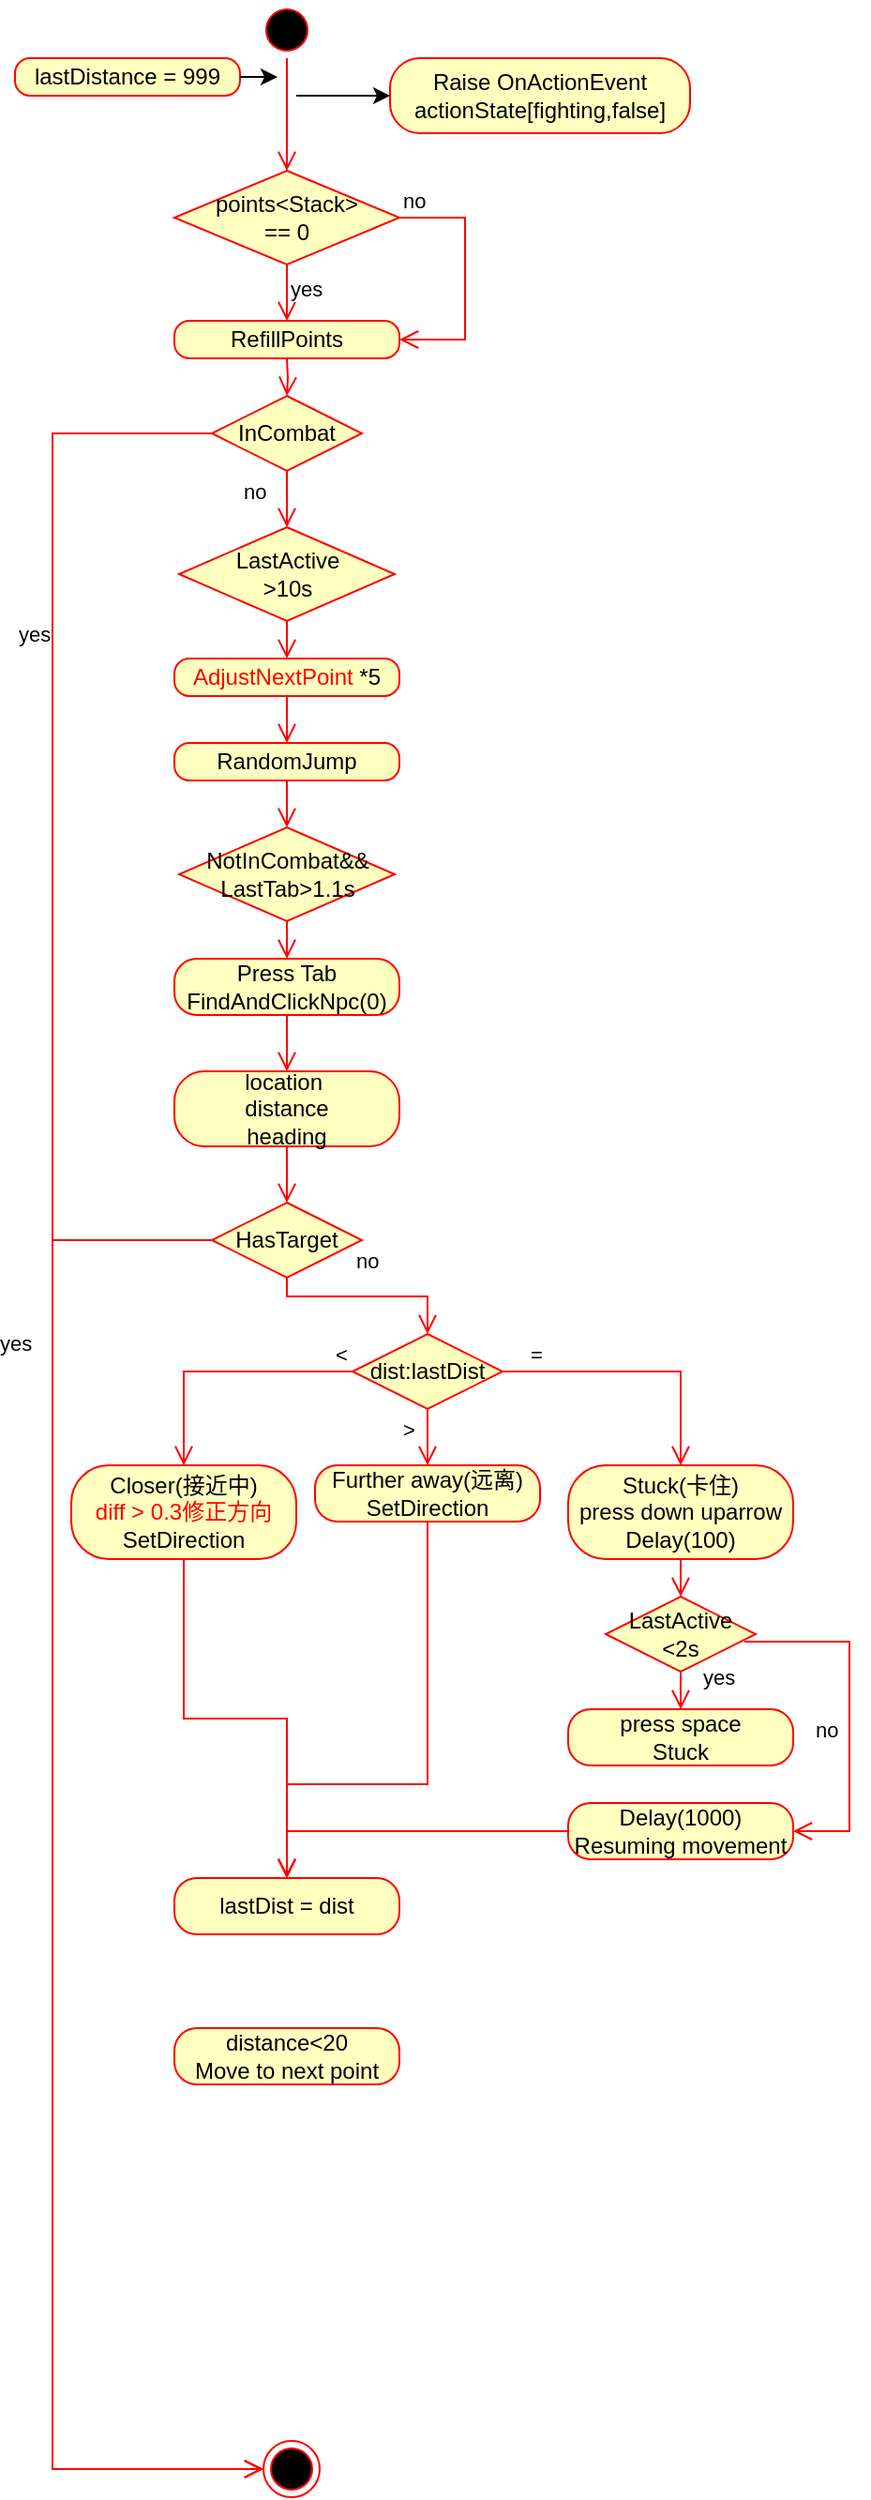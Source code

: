 <mxfile version="20.0.3" type="github">
  <diagram id="ruUxDeCmxzIVBXVWe9Fw" name="Page-1">
    <mxGraphModel dx="1422" dy="762" grid="1" gridSize="10" guides="1" tooltips="1" connect="1" arrows="1" fold="1" page="1" pageScale="1" pageWidth="827" pageHeight="1169" math="0" shadow="0">
      <root>
        <mxCell id="0" />
        <mxCell id="1" parent="0" />
        <mxCell id="CKXDi1_KfP3rtoAK7Fg_-2" value="" style="ellipse;html=1;shape=startState;fillColor=#000000;strokeColor=#ff0000;" vertex="1" parent="1">
          <mxGeometry x="140" y="10" width="30" height="30" as="geometry" />
        </mxCell>
        <mxCell id="CKXDi1_KfP3rtoAK7Fg_-3" value="" style="edgeStyle=orthogonalEdgeStyle;html=1;verticalAlign=bottom;endArrow=open;endSize=8;strokeColor=#ff0000;rounded=0;" edge="1" source="CKXDi1_KfP3rtoAK7Fg_-2" parent="1">
          <mxGeometry relative="1" as="geometry">
            <mxPoint x="155" y="100" as="targetPoint" />
          </mxGeometry>
        </mxCell>
        <mxCell id="CKXDi1_KfP3rtoAK7Fg_-5" value="Raise&amp;nbsp;OnActionEvent&lt;br&gt;actionState[fighting,false]" style="rounded=1;whiteSpace=wrap;html=1;arcSize=40;fontColor=#000000;fillColor=#ffffc0;strokeColor=#ff0000;" vertex="1" parent="1">
          <mxGeometry x="210" y="40" width="160" height="40" as="geometry" />
        </mxCell>
        <mxCell id="CKXDi1_KfP3rtoAK7Fg_-7" value="points&amp;lt;Stack&amp;gt; &lt;br&gt;== 0" style="rhombus;whiteSpace=wrap;html=1;fillColor=#ffffc0;strokeColor=#ff0000;" vertex="1" parent="1">
          <mxGeometry x="95" y="100" width="120" height="50" as="geometry" />
        </mxCell>
        <mxCell id="CKXDi1_KfP3rtoAK7Fg_-8" value="no" style="edgeStyle=orthogonalEdgeStyle;html=1;align=left;verticalAlign=bottom;endArrow=open;endSize=8;strokeColor=#ff0000;rounded=0;entryX=1;entryY=0.5;entryDx=0;entryDy=0;" edge="1" source="CKXDi1_KfP3rtoAK7Fg_-7" parent="1" target="CKXDi1_KfP3rtoAK7Fg_-10">
          <mxGeometry x="-1" relative="1" as="geometry">
            <mxPoint x="300" y="140" as="targetPoint" />
            <Array as="points">
              <mxPoint x="250" y="125" />
              <mxPoint x="250" y="190" />
            </Array>
          </mxGeometry>
        </mxCell>
        <mxCell id="CKXDi1_KfP3rtoAK7Fg_-9" value="yes" style="edgeStyle=orthogonalEdgeStyle;html=1;align=left;verticalAlign=top;endArrow=open;endSize=8;strokeColor=#ff0000;rounded=0;entryX=0.5;entryY=0;entryDx=0;entryDy=0;" edge="1" source="CKXDi1_KfP3rtoAK7Fg_-7" parent="1" target="CKXDi1_KfP3rtoAK7Fg_-10">
          <mxGeometry x="-1" relative="1" as="geometry">
            <mxPoint x="155" y="210" as="targetPoint" />
          </mxGeometry>
        </mxCell>
        <mxCell id="CKXDi1_KfP3rtoAK7Fg_-10" value="RefillPoints" style="rounded=1;whiteSpace=wrap;html=1;arcSize=40;fontColor=#000000;fillColor=#ffffc0;strokeColor=#ff0000;" vertex="1" parent="1">
          <mxGeometry x="95" y="180" width="120" height="20" as="geometry" />
        </mxCell>
        <mxCell id="CKXDi1_KfP3rtoAK7Fg_-15" value="" style="edgeStyle=orthogonalEdgeStyle;html=1;verticalAlign=bottom;endArrow=open;endSize=8;strokeColor=#ff0000;rounded=0;entryX=0.5;entryY=0;entryDx=0;entryDy=0;" edge="1" parent="1">
          <mxGeometry relative="1" as="geometry">
            <mxPoint x="155" y="220" as="targetPoint" />
            <mxPoint x="155" y="200" as="sourcePoint" />
          </mxGeometry>
        </mxCell>
        <mxCell id="CKXDi1_KfP3rtoAK7Fg_-20" value="InCombat" style="rhombus;whiteSpace=wrap;html=1;fillColor=#ffffc0;strokeColor=#ff0000;" vertex="1" parent="1">
          <mxGeometry x="115" y="220" width="80" height="40" as="geometry" />
        </mxCell>
        <mxCell id="CKXDi1_KfP3rtoAK7Fg_-21" value="no" style="edgeStyle=orthogonalEdgeStyle;html=1;align=left;verticalAlign=bottom;endArrow=open;endSize=8;strokeColor=#ff0000;rounded=0;entryX=0.5;entryY=0;entryDx=0;entryDy=0;" edge="1" source="CKXDi1_KfP3rtoAK7Fg_-20" parent="1" target="CKXDi1_KfP3rtoAK7Fg_-24">
          <mxGeometry x="0.333" y="-25" relative="1" as="geometry">
            <mxPoint x="290" y="330" as="targetPoint" />
            <Array as="points" />
            <mxPoint as="offset" />
          </mxGeometry>
        </mxCell>
        <mxCell id="CKXDi1_KfP3rtoAK7Fg_-22" value="yes" style="edgeStyle=orthogonalEdgeStyle;html=1;align=left;verticalAlign=top;endArrow=open;endSize=8;strokeColor=#ff0000;rounded=0;" edge="1" source="CKXDi1_KfP3rtoAK7Fg_-20" parent="1" target="CKXDi1_KfP3rtoAK7Fg_-23">
          <mxGeometry x="-0.69" y="-28" relative="1" as="geometry">
            <mxPoint x="50" y="230" as="targetPoint" />
            <Array as="points">
              <mxPoint x="30" y="240" />
              <mxPoint x="30" y="1325" />
            </Array>
            <mxPoint x="8" y="-20" as="offset" />
          </mxGeometry>
        </mxCell>
        <mxCell id="CKXDi1_KfP3rtoAK7Fg_-23" value="" style="ellipse;html=1;shape=endState;fillColor=#000000;strokeColor=#ff0000;" vertex="1" parent="1">
          <mxGeometry x="142.5" y="1310" width="30" height="30" as="geometry" />
        </mxCell>
        <mxCell id="CKXDi1_KfP3rtoAK7Fg_-24" value="LastActive&lt;br&gt;&amp;gt;10s" style="rhombus;whiteSpace=wrap;html=1;fillColor=#ffffc0;strokeColor=#ff0000;" vertex="1" parent="1">
          <mxGeometry x="97.5" y="290" width="115" height="50" as="geometry" />
        </mxCell>
        <mxCell id="CKXDi1_KfP3rtoAK7Fg_-27" value="&lt;font color=&quot;#ff0000&quot;&gt;AdjustNextPoint&lt;/font&gt; *5" style="rounded=1;whiteSpace=wrap;html=1;arcSize=40;fontColor=#000000;fillColor=#ffffc0;strokeColor=#ff0000;" vertex="1" parent="1">
          <mxGeometry x="95" y="360" width="120" height="20" as="geometry" />
        </mxCell>
        <mxCell id="CKXDi1_KfP3rtoAK7Fg_-28" value="" style="edgeStyle=orthogonalEdgeStyle;html=1;verticalAlign=bottom;endArrow=open;endSize=8;strokeColor=#ff0000;rounded=0;entryX=0.5;entryY=0;entryDx=0;entryDy=0;exitX=0.5;exitY=1;exitDx=0;exitDy=0;" edge="1" parent="1" source="CKXDi1_KfP3rtoAK7Fg_-24" target="CKXDi1_KfP3rtoAK7Fg_-27">
          <mxGeometry relative="1" as="geometry">
            <mxPoint x="165" y="230" as="targetPoint" />
            <mxPoint x="165" y="210" as="sourcePoint" />
          </mxGeometry>
        </mxCell>
        <mxCell id="CKXDi1_KfP3rtoAK7Fg_-29" value="RandomJump" style="rounded=1;whiteSpace=wrap;html=1;arcSize=40;fontColor=#000000;fillColor=#ffffc0;strokeColor=#ff0000;" vertex="1" parent="1">
          <mxGeometry x="95" y="405" width="120" height="20" as="geometry" />
        </mxCell>
        <mxCell id="CKXDi1_KfP3rtoAK7Fg_-30" value="" style="edgeStyle=orthogonalEdgeStyle;html=1;verticalAlign=bottom;endArrow=open;endSize=8;strokeColor=#ff0000;rounded=0;entryX=0.5;entryY=0;entryDx=0;entryDy=0;exitX=0.5;exitY=1;exitDx=0;exitDy=0;" edge="1" parent="1" source="CKXDi1_KfP3rtoAK7Fg_-27" target="CKXDi1_KfP3rtoAK7Fg_-29">
          <mxGeometry relative="1" as="geometry">
            <mxPoint x="165" y="370" as="targetPoint" />
            <mxPoint x="165" y="350" as="sourcePoint" />
          </mxGeometry>
        </mxCell>
        <mxCell id="CKXDi1_KfP3rtoAK7Fg_-31" value="NotInCombat&amp;amp;&amp;amp;&lt;br&gt;LastTab&amp;gt;1.1s" style="rhombus;whiteSpace=wrap;html=1;fillColor=#ffffc0;strokeColor=#ff0000;" vertex="1" parent="1">
          <mxGeometry x="97.5" y="450" width="115" height="50" as="geometry" />
        </mxCell>
        <mxCell id="CKXDi1_KfP3rtoAK7Fg_-32" value="Press Tab&lt;br&gt;FindAndClickNpc(0)" style="rounded=1;whiteSpace=wrap;html=1;arcSize=40;fontColor=#000000;fillColor=#ffffc0;strokeColor=#ff0000;" vertex="1" parent="1">
          <mxGeometry x="95" y="520" width="120" height="30" as="geometry" />
        </mxCell>
        <mxCell id="CKXDi1_KfP3rtoAK7Fg_-33" value="" style="edgeStyle=orthogonalEdgeStyle;html=1;verticalAlign=bottom;endArrow=open;endSize=8;strokeColor=#ff0000;rounded=0;entryX=0.5;entryY=0;entryDx=0;entryDy=0;exitX=0.5;exitY=1;exitDx=0;exitDy=0;" edge="1" parent="1" source="CKXDi1_KfP3rtoAK7Fg_-29" target="CKXDi1_KfP3rtoAK7Fg_-31">
          <mxGeometry relative="1" as="geometry">
            <mxPoint x="165" y="415" as="targetPoint" />
            <mxPoint x="165" y="390" as="sourcePoint" />
          </mxGeometry>
        </mxCell>
        <mxCell id="CKXDi1_KfP3rtoAK7Fg_-34" value="" style="edgeStyle=orthogonalEdgeStyle;html=1;verticalAlign=bottom;endArrow=open;endSize=8;strokeColor=#ff0000;rounded=0;entryX=0.5;entryY=0;entryDx=0;entryDy=0;exitX=0.5;exitY=1;exitDx=0;exitDy=0;" edge="1" parent="1" source="CKXDi1_KfP3rtoAK7Fg_-31" target="CKXDi1_KfP3rtoAK7Fg_-32">
          <mxGeometry relative="1" as="geometry">
            <mxPoint x="175" y="425" as="targetPoint" />
            <mxPoint x="175" y="400" as="sourcePoint" />
          </mxGeometry>
        </mxCell>
        <mxCell id="CKXDi1_KfP3rtoAK7Fg_-35" value="HasTarget" style="rhombus;whiteSpace=wrap;html=1;fillColor=#ffffc0;strokeColor=#ff0000;" vertex="1" parent="1">
          <mxGeometry x="115" y="650" width="80" height="40" as="geometry" />
        </mxCell>
        <mxCell id="CKXDi1_KfP3rtoAK7Fg_-36" value="yes" style="edgeStyle=orthogonalEdgeStyle;html=1;align=left;verticalAlign=top;endArrow=open;endSize=8;strokeColor=#ff0000;rounded=0;exitX=0;exitY=0.5;exitDx=0;exitDy=0;entryX=0;entryY=0.5;entryDx=0;entryDy=0;" edge="1" parent="1" source="CKXDi1_KfP3rtoAK7Fg_-35" target="CKXDi1_KfP3rtoAK7Fg_-23">
          <mxGeometry x="-0.703" y="-30" relative="1" as="geometry">
            <mxPoint x="140" y="805" as="targetPoint" />
            <mxPoint x="125" y="250" as="sourcePoint" />
            <Array as="points">
              <mxPoint x="30" y="670" />
              <mxPoint x="30" y="1325" />
            </Array>
            <mxPoint as="offset" />
          </mxGeometry>
        </mxCell>
        <mxCell id="CKXDi1_KfP3rtoAK7Fg_-37" value="no" style="edgeStyle=orthogonalEdgeStyle;html=1;align=left;verticalAlign=bottom;endArrow=open;endSize=8;strokeColor=#ff0000;rounded=0;exitX=0.5;exitY=1;exitDx=0;exitDy=0;entryX=0.5;entryY=0;entryDx=0;entryDy=0;" edge="1" parent="1" source="CKXDi1_KfP3rtoAK7Fg_-35" target="CKXDi1_KfP3rtoAK7Fg_-47">
          <mxGeometry x="-0.143" y="10" relative="1" as="geometry">
            <mxPoint x="230" y="710" as="targetPoint" />
            <mxPoint x="225" y="135" as="sourcePoint" />
            <Array as="points">
              <mxPoint x="155" y="700" />
              <mxPoint x="230" y="700" />
            </Array>
            <mxPoint as="offset" />
          </mxGeometry>
        </mxCell>
        <mxCell id="CKXDi1_KfP3rtoAK7Fg_-38" value="location&amp;nbsp;&lt;br&gt;distance&lt;br&gt;heading" style="rounded=1;whiteSpace=wrap;html=1;arcSize=40;fontColor=#000000;fillColor=#ffffc0;strokeColor=#ff0000;" vertex="1" parent="1">
          <mxGeometry x="95" y="580" width="120" height="40" as="geometry" />
        </mxCell>
        <mxCell id="CKXDi1_KfP3rtoAK7Fg_-39" value="" style="edgeStyle=orthogonalEdgeStyle;html=1;verticalAlign=bottom;endArrow=open;endSize=8;strokeColor=#ff0000;rounded=0;entryX=0.5;entryY=0;entryDx=0;entryDy=0;exitX=0.5;exitY=1;exitDx=0;exitDy=0;" edge="1" parent="1" source="CKXDi1_KfP3rtoAK7Fg_-32" target="CKXDi1_KfP3rtoAK7Fg_-38">
          <mxGeometry relative="1" as="geometry">
            <mxPoint x="165" y="530" as="targetPoint" />
            <mxPoint x="165" y="510" as="sourcePoint" />
          </mxGeometry>
        </mxCell>
        <mxCell id="CKXDi1_KfP3rtoAK7Fg_-40" value="" style="edgeStyle=orthogonalEdgeStyle;html=1;verticalAlign=bottom;endArrow=open;endSize=8;strokeColor=#ff0000;rounded=0;entryX=0.5;entryY=0;entryDx=0;entryDy=0;exitX=0.5;exitY=1;exitDx=0;exitDy=0;" edge="1" parent="1" source="CKXDi1_KfP3rtoAK7Fg_-38" target="CKXDi1_KfP3rtoAK7Fg_-35">
          <mxGeometry relative="1" as="geometry">
            <mxPoint x="175" y="540" as="targetPoint" />
            <mxPoint x="175" y="520" as="sourcePoint" />
          </mxGeometry>
        </mxCell>
        <mxCell id="CKXDi1_KfP3rtoAK7Fg_-41" value="" style="endArrow=classic;html=1;rounded=0;entryX=0;entryY=0.5;entryDx=0;entryDy=0;" edge="1" parent="1" target="CKXDi1_KfP3rtoAK7Fg_-5">
          <mxGeometry width="50" height="50" relative="1" as="geometry">
            <mxPoint x="160" y="60" as="sourcePoint" />
            <mxPoint x="560" y="170" as="targetPoint" />
          </mxGeometry>
        </mxCell>
        <mxCell id="CKXDi1_KfP3rtoAK7Fg_-42" value="lastDistance = 999" style="rounded=1;whiteSpace=wrap;html=1;arcSize=40;fontColor=#000000;fillColor=#ffffc0;strokeColor=#ff0000;" vertex="1" parent="1">
          <mxGeometry x="10" y="40" width="120" height="20" as="geometry" />
        </mxCell>
        <mxCell id="CKXDi1_KfP3rtoAK7Fg_-43" value="" style="endArrow=classic;html=1;rounded=0;exitX=1;exitY=0.5;exitDx=0;exitDy=0;" edge="1" parent="1" source="CKXDi1_KfP3rtoAK7Fg_-42">
          <mxGeometry width="50" height="50" relative="1" as="geometry">
            <mxPoint x="170" y="70" as="sourcePoint" />
            <mxPoint x="150" y="50" as="targetPoint" />
          </mxGeometry>
        </mxCell>
        <mxCell id="CKXDi1_KfP3rtoAK7Fg_-44" value="Further away(远离)&lt;br&gt;SetDirection" style="rounded=1;whiteSpace=wrap;html=1;arcSize=40;fontColor=#000000;fillColor=#ffffc0;strokeColor=#ff0000;" vertex="1" parent="1">
          <mxGeometry x="170" y="790" width="120" height="30" as="geometry" />
        </mxCell>
        <mxCell id="CKXDi1_KfP3rtoAK7Fg_-47" value="dist:lastDist" style="rhombus;whiteSpace=wrap;html=1;fillColor=#ffffc0;strokeColor=#ff0000;" vertex="1" parent="1">
          <mxGeometry x="190" y="720" width="80" height="40" as="geometry" />
        </mxCell>
        <mxCell id="CKXDi1_KfP3rtoAK7Fg_-48" value="&amp;gt;" style="edgeStyle=orthogonalEdgeStyle;html=1;align=left;verticalAlign=bottom;endArrow=open;endSize=8;strokeColor=#ff0000;rounded=0;exitX=0.5;exitY=1;exitDx=0;exitDy=0;" edge="1" parent="1" source="CKXDi1_KfP3rtoAK7Fg_-47">
          <mxGeometry x="0.333" y="-15" relative="1" as="geometry">
            <mxPoint x="230" y="790" as="targetPoint" />
            <mxPoint x="240" y="700" as="sourcePoint" />
            <Array as="points">
              <mxPoint x="230" y="790" />
              <mxPoint x="230" y="790" />
            </Array>
            <mxPoint as="offset" />
          </mxGeometry>
        </mxCell>
        <mxCell id="CKXDi1_KfP3rtoAK7Fg_-49" value="=" style="edgeStyle=orthogonalEdgeStyle;html=1;align=left;verticalAlign=bottom;endArrow=open;endSize=8;strokeColor=#ff0000;rounded=0;exitX=1;exitY=0.5;exitDx=0;exitDy=0;entryX=0.5;entryY=0;entryDx=0;entryDy=0;" edge="1" parent="1" source="CKXDi1_KfP3rtoAK7Fg_-47" target="CKXDi1_KfP3rtoAK7Fg_-51">
          <mxGeometry x="-0.818" relative="1" as="geometry">
            <mxPoint x="315" y="840" as="targetPoint" />
            <mxPoint x="240" y="770" as="sourcePoint" />
            <Array as="points">
              <mxPoint x="365" y="740" />
            </Array>
            <mxPoint as="offset" />
          </mxGeometry>
        </mxCell>
        <mxCell id="CKXDi1_KfP3rtoAK7Fg_-51" value="Stuck(卡住)&lt;br&gt;press down uparrow&lt;br&gt;Delay(100)" style="rounded=1;whiteSpace=wrap;html=1;arcSize=40;fontColor=#000000;fillColor=#ffffc0;strokeColor=#ff0000;" vertex="1" parent="1">
          <mxGeometry x="305" y="790" width="120" height="50" as="geometry" />
        </mxCell>
        <mxCell id="CKXDi1_KfP3rtoAK7Fg_-52" value="LastActive&lt;br&gt;&amp;lt;2s" style="rhombus;whiteSpace=wrap;html=1;fillColor=#ffffc0;strokeColor=#ff0000;" vertex="1" parent="1">
          <mxGeometry x="325" y="860" width="80" height="40" as="geometry" />
        </mxCell>
        <mxCell id="CKXDi1_KfP3rtoAK7Fg_-54" value="yes" style="edgeStyle=orthogonalEdgeStyle;html=1;align=left;verticalAlign=top;endArrow=open;endSize=8;strokeColor=#ff0000;rounded=0;exitX=0.5;exitY=1;exitDx=0;exitDy=0;entryX=0.5;entryY=0;entryDx=0;entryDy=0;" edge="1" parent="1" source="CKXDi1_KfP3rtoAK7Fg_-51" target="CKXDi1_KfP3rtoAK7Fg_-52">
          <mxGeometry x="1" y="32" relative="1" as="geometry">
            <mxPoint x="225" y="1065" as="targetPoint" />
            <mxPoint x="200" y="680" as="sourcePoint" />
            <Array as="points" />
            <mxPoint x="-22" y="30" as="offset" />
          </mxGeometry>
        </mxCell>
        <mxCell id="CKXDi1_KfP3rtoAK7Fg_-55" value="press space&lt;br&gt;Stuck" style="rounded=1;whiteSpace=wrap;html=1;arcSize=40;fontColor=#000000;fillColor=#ffffc0;strokeColor=#ff0000;" vertex="1" parent="1">
          <mxGeometry x="305" y="920" width="120" height="30" as="geometry" />
        </mxCell>
        <mxCell id="CKXDi1_KfP3rtoAK7Fg_-56" value="" style="edgeStyle=orthogonalEdgeStyle;html=1;verticalAlign=bottom;endArrow=open;endSize=8;strokeColor=#ff0000;rounded=0;exitX=0.5;exitY=1;exitDx=0;exitDy=0;" edge="1" parent="1" source="CKXDi1_KfP3rtoAK7Fg_-52">
          <mxGeometry relative="1" as="geometry">
            <mxPoint x="365" y="920" as="targetPoint" />
            <mxPoint x="240" y="630" as="sourcePoint" />
            <Array as="points">
              <mxPoint x="365" y="920" />
              <mxPoint x="365" y="920" />
            </Array>
          </mxGeometry>
        </mxCell>
        <mxCell id="CKXDi1_KfP3rtoAK7Fg_-57" value="Delay(1000)&lt;br&gt;Resuming movement" style="rounded=1;whiteSpace=wrap;html=1;arcSize=40;fontColor=#000000;fillColor=#ffffc0;strokeColor=#ff0000;" vertex="1" parent="1">
          <mxGeometry x="305" y="970" width="120" height="30" as="geometry" />
        </mxCell>
        <mxCell id="CKXDi1_KfP3rtoAK7Fg_-58" value="no" style="edgeStyle=orthogonalEdgeStyle;html=1;align=left;verticalAlign=bottom;endArrow=open;endSize=8;strokeColor=#ff0000;rounded=0;exitX=0.925;exitY=0.6;exitDx=0;exitDy=0;exitPerimeter=0;entryX=1;entryY=0.5;entryDx=0;entryDy=0;" edge="1" parent="1" source="CKXDi1_KfP3rtoAK7Fg_-52" target="CKXDi1_KfP3rtoAK7Fg_-57">
          <mxGeometry x="0.198" y="-20" relative="1" as="geometry">
            <mxPoint x="455" y="970" as="targetPoint" />
            <mxPoint x="240" y="700" as="sourcePoint" />
            <Array as="points">
              <mxPoint x="455" y="884" />
              <mxPoint x="455" y="985" />
            </Array>
            <mxPoint as="offset" />
          </mxGeometry>
        </mxCell>
        <mxCell id="CKXDi1_KfP3rtoAK7Fg_-59" value="&amp;lt;" style="edgeStyle=orthogonalEdgeStyle;html=1;align=left;verticalAlign=bottom;endArrow=open;endSize=8;strokeColor=#ff0000;rounded=0;exitX=0;exitY=0.5;exitDx=0;exitDy=0;entryX=0.5;entryY=0;entryDx=0;entryDy=0;" edge="1" parent="1" source="CKXDi1_KfP3rtoAK7Fg_-47" target="CKXDi1_KfP3rtoAK7Fg_-60">
          <mxGeometry x="-0.844" relative="1" as="geometry">
            <mxPoint x="120" y="780" as="targetPoint" />
            <mxPoint x="280" y="750" as="sourcePoint" />
            <Array as="points">
              <mxPoint x="100" y="740" />
            </Array>
            <mxPoint as="offset" />
          </mxGeometry>
        </mxCell>
        <mxCell id="CKXDi1_KfP3rtoAK7Fg_-60" value="Closer(接近中)&lt;br&gt;&lt;font color=&quot;#ff0000&quot;&gt;diff &amp;gt; 0.3修正方向&lt;/font&gt;&lt;br&gt;SetDirection" style="rounded=1;whiteSpace=wrap;html=1;arcSize=40;fontColor=#000000;fillColor=#ffffc0;strokeColor=#ff0000;" vertex="1" parent="1">
          <mxGeometry x="40" y="790" width="120" height="50" as="geometry" />
        </mxCell>
        <mxCell id="CKXDi1_KfP3rtoAK7Fg_-61" value="lastDist =&amp;nbsp;dist" style="rounded=1;whiteSpace=wrap;html=1;arcSize=40;fontColor=#000000;fillColor=#ffffc0;strokeColor=#ff0000;" vertex="1" parent="1">
          <mxGeometry x="95" y="1010" width="120" height="30" as="geometry" />
        </mxCell>
        <mxCell id="CKXDi1_KfP3rtoAK7Fg_-64" value="" style="edgeStyle=orthogonalEdgeStyle;html=1;verticalAlign=bottom;endArrow=open;endSize=8;strokeColor=#ff0000;rounded=0;fontColor=#FF0000;exitX=0.5;exitY=1;exitDx=0;exitDy=0;entryX=0.5;entryY=0;entryDx=0;entryDy=0;" edge="1" parent="1" source="CKXDi1_KfP3rtoAK7Fg_-60" target="CKXDi1_KfP3rtoAK7Fg_-61">
          <mxGeometry relative="1" as="geometry">
            <mxPoint x="340" y="1140" as="targetPoint" />
            <mxPoint x="340" y="1070" as="sourcePoint" />
          </mxGeometry>
        </mxCell>
        <mxCell id="CKXDi1_KfP3rtoAK7Fg_-65" value="" style="edgeStyle=orthogonalEdgeStyle;html=1;verticalAlign=bottom;endArrow=open;endSize=8;strokeColor=#ff0000;rounded=0;fontColor=#FF0000;exitX=0.5;exitY=1;exitDx=0;exitDy=0;entryX=0.5;entryY=0;entryDx=0;entryDy=0;" edge="1" parent="1" source="CKXDi1_KfP3rtoAK7Fg_-44" target="CKXDi1_KfP3rtoAK7Fg_-61">
          <mxGeometry relative="1" as="geometry">
            <mxPoint x="350" y="1150" as="targetPoint" />
            <mxPoint x="350" y="1080" as="sourcePoint" />
            <Array as="points">
              <mxPoint x="230" y="960" />
              <mxPoint x="155" y="960" />
            </Array>
          </mxGeometry>
        </mxCell>
        <mxCell id="CKXDi1_KfP3rtoAK7Fg_-66" value="" style="edgeStyle=orthogonalEdgeStyle;html=1;verticalAlign=bottom;endArrow=open;endSize=8;strokeColor=#ff0000;rounded=0;fontColor=#FF0000;exitX=0;exitY=0.5;exitDx=0;exitDy=0;" edge="1" parent="1" source="CKXDi1_KfP3rtoAK7Fg_-57" target="CKXDi1_KfP3rtoAK7Fg_-61">
          <mxGeometry relative="1" as="geometry">
            <mxPoint x="360" y="1160" as="targetPoint" />
            <mxPoint x="360" y="1090" as="sourcePoint" />
          </mxGeometry>
        </mxCell>
        <mxCell id="CKXDi1_KfP3rtoAK7Fg_-68" value="distance&amp;lt;20&lt;br&gt;Move to next point" style="rounded=1;whiteSpace=wrap;html=1;arcSize=40;fontColor=#000000;fillColor=#ffffc0;strokeColor=#ff0000;" vertex="1" parent="1">
          <mxGeometry x="95" y="1090" width="120" height="30" as="geometry" />
        </mxCell>
      </root>
    </mxGraphModel>
  </diagram>
</mxfile>
